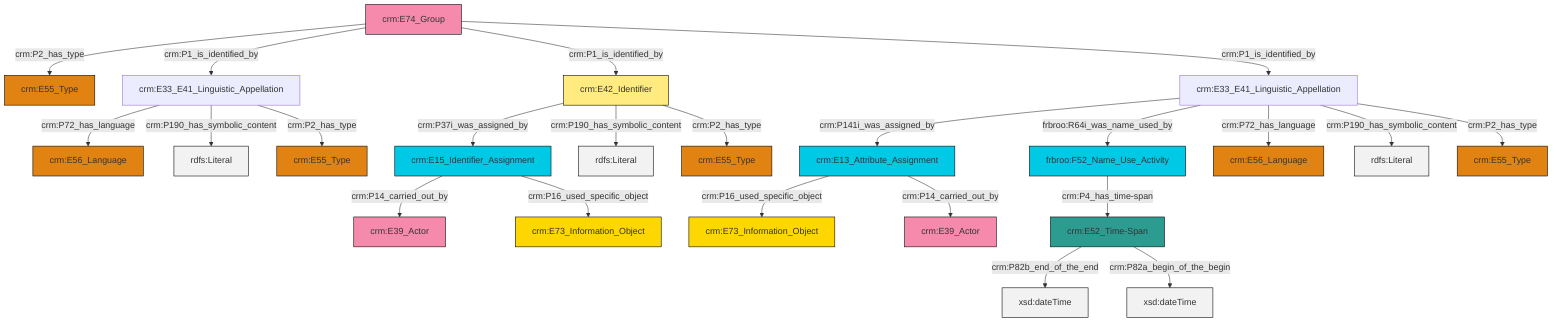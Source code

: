 graph TD
classDef Literal fill:#f2f2f2,stroke:#000000;
classDef CRM_Entity fill:#FFFFFF,stroke:#000000;
classDef Temporal_Entity fill:#00C9E6, stroke:#000000;
classDef Type fill:#E18312, stroke:#000000;
classDef Time-Span fill:#2C9C91, stroke:#000000;
classDef Appellation fill:#FFEB7F, stroke:#000000;
classDef Place fill:#008836, stroke:#000000;
classDef Persistent_Item fill:#B266B2, stroke:#000000;
classDef Conceptual_Object fill:#FFD700, stroke:#000000;
classDef Physical_Thing fill:#D2B48C, stroke:#000000;
classDef Actor fill:#f58aad, stroke:#000000;
classDef PC_Classes fill:#4ce600, stroke:#000000;
classDef Multi fill:#cccccc,stroke:#000000;

4["crm:E13_Attribute_Assignment"]:::Temporal_Entity -->|crm:P16_used_specific_object| 5["crm:E73_Information_Object"]:::Conceptual_Object
8["crm:E33_E41_Linguistic_Appellation"]:::Default -->|crm:P141i_was_assigned_by| 4["crm:E13_Attribute_Assignment"]:::Temporal_Entity
4["crm:E13_Attribute_Assignment"]:::Temporal_Entity -->|crm:P14_carried_out_by| 14["crm:E39_Actor"]:::Actor
18["crm:E52_Time-Span"]:::Time-Span -->|crm:P82b_end_of_the_end| 19[xsd:dateTime]:::Literal
20["crm:E33_E41_Linguistic_Appellation"]:::Default -->|crm:P72_has_language| 2["crm:E56_Language"]:::Type
8["crm:E33_E41_Linguistic_Appellation"]:::Default -->|frbroo:R64i_was_name_used_by| 28["frbroo:F52_Name_Use_Activity"]:::Temporal_Entity
26["crm:E42_Identifier"]:::Appellation -->|crm:P37i_was_assigned_by| 30["crm:E15_Identifier_Assignment"]:::Temporal_Entity
24["crm:E74_Group"]:::Actor -->|crm:P2_has_type| 22["crm:E55_Type"]:::Type
24["crm:E74_Group"]:::Actor -->|crm:P1_is_identified_by| 20["crm:E33_E41_Linguistic_Appellation"]:::Default
8["crm:E33_E41_Linguistic_Appellation"]:::Default -->|crm:P72_has_language| 32["crm:E56_Language"]:::Type
30["crm:E15_Identifier_Assignment"]:::Temporal_Entity -->|crm:P14_carried_out_by| 12["crm:E39_Actor"]:::Actor
20["crm:E33_E41_Linguistic_Appellation"]:::Default -->|crm:P190_has_symbolic_content| 34[rdfs:Literal]:::Literal
18["crm:E52_Time-Span"]:::Time-Span -->|crm:P82a_begin_of_the_begin| 35[xsd:dateTime]:::Literal
30["crm:E15_Identifier_Assignment"]:::Temporal_Entity -->|crm:P16_used_specific_object| 0["crm:E73_Information_Object"]:::Conceptual_Object
24["crm:E74_Group"]:::Actor -->|crm:P1_is_identified_by| 26["crm:E42_Identifier"]:::Appellation
24["crm:E74_Group"]:::Actor -->|crm:P1_is_identified_by| 8["crm:E33_E41_Linguistic_Appellation"]:::Default
8["crm:E33_E41_Linguistic_Appellation"]:::Default -->|crm:P190_has_symbolic_content| 39[rdfs:Literal]:::Literal
8["crm:E33_E41_Linguistic_Appellation"]:::Default -->|crm:P2_has_type| 15["crm:E55_Type"]:::Type
28["frbroo:F52_Name_Use_Activity"]:::Temporal_Entity -->|crm:P4_has_time-span| 18["crm:E52_Time-Span"]:::Time-Span
26["crm:E42_Identifier"]:::Appellation -->|crm:P190_has_symbolic_content| 41[rdfs:Literal]:::Literal
20["crm:E33_E41_Linguistic_Appellation"]:::Default -->|crm:P2_has_type| 6["crm:E55_Type"]:::Type
26["crm:E42_Identifier"]:::Appellation -->|crm:P2_has_type| 10["crm:E55_Type"]:::Type